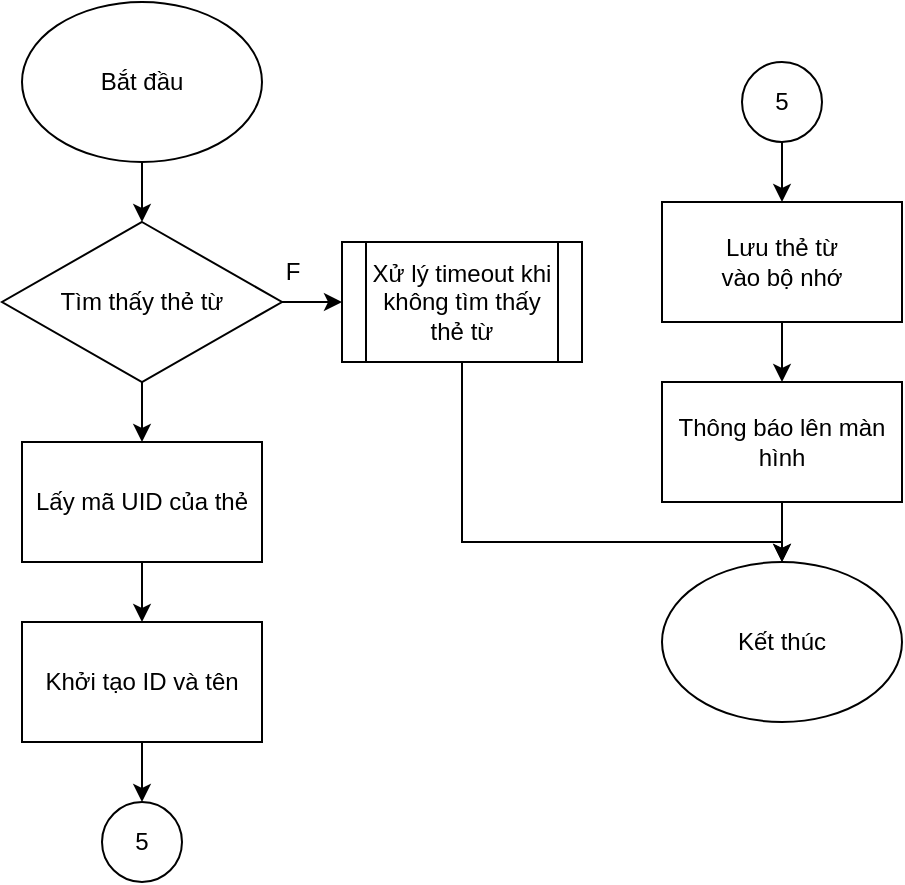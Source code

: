 <mxfile version="22.1.16" type="device">
  <diagram name="Page-1" id="9lzvXCdLmJiFopBrGHK3">
    <mxGraphModel dx="1230" dy="817" grid="1" gridSize="10" guides="1" tooltips="1" connect="1" arrows="1" fold="1" page="1" pageScale="1" pageWidth="827" pageHeight="1169" math="0" shadow="0">
      <root>
        <mxCell id="0" />
        <mxCell id="1" parent="0" />
        <mxCell id="HWmQCJuaMZjQUykAKay--1" style="edgeStyle=orthogonalEdgeStyle;rounded=0;orthogonalLoop=1;jettySize=auto;html=1;exitX=0.5;exitY=1;exitDx=0;exitDy=0;entryX=0.5;entryY=0;entryDx=0;entryDy=0;" edge="1" parent="1" source="HWmQCJuaMZjQUykAKay--2" target="HWmQCJuaMZjQUykAKay--5">
          <mxGeometry relative="1" as="geometry" />
        </mxCell>
        <mxCell id="HWmQCJuaMZjQUykAKay--2" value="Bắt đầu" style="ellipse;whiteSpace=wrap;html=1;" vertex="1" parent="1">
          <mxGeometry x="330" y="40" width="120" height="80" as="geometry" />
        </mxCell>
        <mxCell id="HWmQCJuaMZjQUykAKay--3" style="edgeStyle=orthogonalEdgeStyle;rounded=0;orthogonalLoop=1;jettySize=auto;html=1;exitX=1;exitY=0.5;exitDx=0;exitDy=0;entryX=0;entryY=0.5;entryDx=0;entryDy=0;" edge="1" parent="1" source="HWmQCJuaMZjQUykAKay--5" target="HWmQCJuaMZjQUykAKay--7">
          <mxGeometry relative="1" as="geometry" />
        </mxCell>
        <mxCell id="HWmQCJuaMZjQUykAKay--4" style="edgeStyle=orthogonalEdgeStyle;rounded=0;orthogonalLoop=1;jettySize=auto;html=1;exitX=0.5;exitY=1;exitDx=0;exitDy=0;entryX=0.5;entryY=0;entryDx=0;entryDy=0;" edge="1" parent="1" source="HWmQCJuaMZjQUykAKay--5" target="HWmQCJuaMZjQUykAKay--10">
          <mxGeometry relative="1" as="geometry" />
        </mxCell>
        <mxCell id="HWmQCJuaMZjQUykAKay--5" value="Tìm thấy thẻ từ" style="rhombus;whiteSpace=wrap;html=1;" vertex="1" parent="1">
          <mxGeometry x="320" y="150" width="140" height="80" as="geometry" />
        </mxCell>
        <mxCell id="HWmQCJuaMZjQUykAKay--29" style="edgeStyle=orthogonalEdgeStyle;rounded=0;orthogonalLoop=1;jettySize=auto;html=1;exitX=0.5;exitY=1;exitDx=0;exitDy=0;entryX=0.5;entryY=0;entryDx=0;entryDy=0;" edge="1" parent="1" source="HWmQCJuaMZjQUykAKay--7" target="HWmQCJuaMZjQUykAKay--23">
          <mxGeometry relative="1" as="geometry">
            <Array as="points">
              <mxPoint x="550" y="310" />
              <mxPoint x="710" y="310" />
            </Array>
          </mxGeometry>
        </mxCell>
        <mxCell id="HWmQCJuaMZjQUykAKay--7" value="Xử lý timeout khi không tìm thấy thẻ từ" style="shape=process;whiteSpace=wrap;html=1;backgroundOutline=1;" vertex="1" parent="1">
          <mxGeometry x="490" y="160" width="120" height="60" as="geometry" />
        </mxCell>
        <mxCell id="HWmQCJuaMZjQUykAKay--8" value="F" style="text;html=1;align=center;verticalAlign=middle;resizable=0;points=[];autosize=1;strokeColor=none;fillColor=none;" vertex="1" parent="1">
          <mxGeometry x="450" y="160" width="30" height="30" as="geometry" />
        </mxCell>
        <mxCell id="HWmQCJuaMZjQUykAKay--9" style="edgeStyle=orthogonalEdgeStyle;rounded=0;orthogonalLoop=1;jettySize=auto;html=1;exitX=0.5;exitY=1;exitDx=0;exitDy=0;entryX=0.5;entryY=0;entryDx=0;entryDy=0;" edge="1" parent="1" source="HWmQCJuaMZjQUykAKay--10">
          <mxGeometry relative="1" as="geometry">
            <mxPoint x="390" y="350" as="targetPoint" />
          </mxGeometry>
        </mxCell>
        <mxCell id="HWmQCJuaMZjQUykAKay--10" value="Lấy mã UID của thẻ" style="rounded=0;whiteSpace=wrap;html=1;" vertex="1" parent="1">
          <mxGeometry x="330" y="260" width="120" height="60" as="geometry" />
        </mxCell>
        <mxCell id="HWmQCJuaMZjQUykAKay--33" style="edgeStyle=orthogonalEdgeStyle;rounded=0;orthogonalLoop=1;jettySize=auto;html=1;exitX=0.5;exitY=1;exitDx=0;exitDy=0;entryX=0.5;entryY=0;entryDx=0;entryDy=0;" edge="1" parent="1" source="HWmQCJuaMZjQUykAKay--20" target="HWmQCJuaMZjQUykAKay--30">
          <mxGeometry relative="1" as="geometry" />
        </mxCell>
        <mxCell id="HWmQCJuaMZjQUykAKay--20" value="Khởi tạo ID và tên" style="rounded=0;whiteSpace=wrap;html=1;" vertex="1" parent="1">
          <mxGeometry x="330" y="350" width="120" height="60" as="geometry" />
        </mxCell>
        <mxCell id="HWmQCJuaMZjQUykAKay--21" style="edgeStyle=orthogonalEdgeStyle;rounded=0;orthogonalLoop=1;jettySize=auto;html=1;exitX=0.5;exitY=1;exitDx=0;exitDy=0;entryX=0.5;entryY=0;entryDx=0;entryDy=0;" edge="1" parent="1" source="HWmQCJuaMZjQUykAKay--22" target="HWmQCJuaMZjQUykAKay--27">
          <mxGeometry relative="1" as="geometry" />
        </mxCell>
        <mxCell id="HWmQCJuaMZjQUykAKay--22" value="Lưu thẻ từ &lt;br&gt;vào bộ nhớ" style="rounded=0;whiteSpace=wrap;html=1;" vertex="1" parent="1">
          <mxGeometry x="650" y="140" width="120" height="60" as="geometry" />
        </mxCell>
        <mxCell id="HWmQCJuaMZjQUykAKay--23" value="Kết thúc" style="ellipse;whiteSpace=wrap;html=1;" vertex="1" parent="1">
          <mxGeometry x="650" y="320" width="120" height="80" as="geometry" />
        </mxCell>
        <mxCell id="HWmQCJuaMZjQUykAKay--26" style="edgeStyle=orthogonalEdgeStyle;rounded=0;orthogonalLoop=1;jettySize=auto;html=1;exitX=0.5;exitY=1;exitDx=0;exitDy=0;entryX=0.5;entryY=0;entryDx=0;entryDy=0;" edge="1" parent="1" source="HWmQCJuaMZjQUykAKay--27" target="HWmQCJuaMZjQUykAKay--23">
          <mxGeometry relative="1" as="geometry" />
        </mxCell>
        <mxCell id="HWmQCJuaMZjQUykAKay--27" value="Thông báo lên màn hình" style="rounded=0;whiteSpace=wrap;html=1;" vertex="1" parent="1">
          <mxGeometry x="650" y="230" width="120" height="60" as="geometry" />
        </mxCell>
        <mxCell id="HWmQCJuaMZjQUykAKay--30" value="5" style="ellipse;whiteSpace=wrap;html=1;aspect=fixed;" vertex="1" parent="1">
          <mxGeometry x="370" y="440" width="40" height="40" as="geometry" />
        </mxCell>
        <mxCell id="HWmQCJuaMZjQUykAKay--32" style="edgeStyle=orthogonalEdgeStyle;rounded=0;orthogonalLoop=1;jettySize=auto;html=1;exitX=0.5;exitY=1;exitDx=0;exitDy=0;entryX=0.5;entryY=0;entryDx=0;entryDy=0;" edge="1" parent="1" source="HWmQCJuaMZjQUykAKay--31" target="HWmQCJuaMZjQUykAKay--22">
          <mxGeometry relative="1" as="geometry" />
        </mxCell>
        <mxCell id="HWmQCJuaMZjQUykAKay--31" value="5" style="ellipse;whiteSpace=wrap;html=1;aspect=fixed;" vertex="1" parent="1">
          <mxGeometry x="690" y="70" width="40" height="40" as="geometry" />
        </mxCell>
      </root>
    </mxGraphModel>
  </diagram>
</mxfile>
